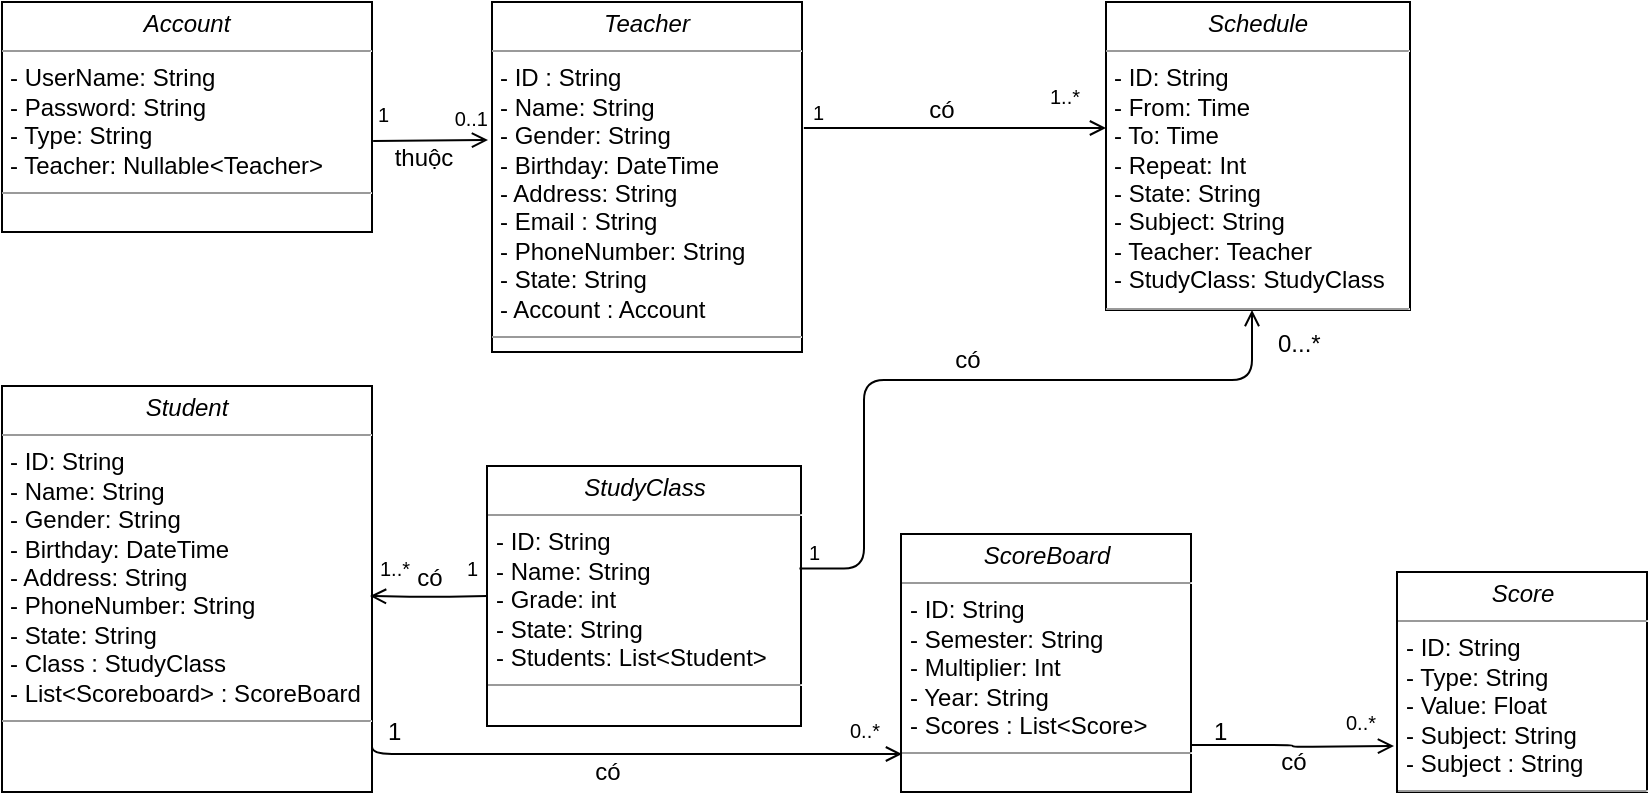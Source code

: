 <mxfile version="12.1.3" type="device" pages="1"><diagram id="LuIpReckIo8VdkSLr2TE" name="Page-1"><mxGraphModel dx="1043" dy="519" grid="0" gridSize="10" guides="1" tooltips="1" connect="1" arrows="1" fold="1" page="1" pageScale="1" pageWidth="850" pageHeight="1100" math="0" shadow="0"><root><mxCell id="0"/><mxCell id="1" parent="0"/><mxCell id="sORzeIYHVhmR1_ON3Qz3-1" value="&lt;p style=&quot;margin: 0px ; margin-top: 4px ; text-align: center&quot;&gt;&lt;i&gt;Account&lt;/i&gt;&lt;/p&gt;&lt;hr size=&quot;1&quot;&gt;&lt;p style=&quot;margin: 0px ; margin-left: 4px&quot;&gt;&lt;span&gt;- UserName: String&lt;/span&gt;&lt;br&gt;&lt;/p&gt;&lt;p style=&quot;margin: 0px ; margin-left: 4px&quot;&gt;- Password: String&lt;/p&gt;&lt;p style=&quot;margin: 0px ; margin-left: 4px&quot;&gt;- Type: String&lt;/p&gt;&lt;p style=&quot;margin: 0px ; margin-left: 4px&quot;&gt;- Teacher: Nullable&amp;lt;Teacher&amp;gt;&lt;/p&gt;&lt;hr size=&quot;1&quot;&gt;&lt;p style=&quot;margin: 0px ; margin-left: 4px&quot;&gt;&lt;br&gt;&lt;br&gt;&lt;/p&gt;" style="verticalAlign=top;align=left;overflow=fill;fontSize=12;fontFamily=Helvetica;html=1;rounded=0;shadow=0;comic=0;labelBackgroundColor=none;strokeColor=#000000;strokeWidth=1;fillColor=#ffffff;" vertex="1" parent="1"><mxGeometry width="185" height="115" as="geometry"/></mxCell><mxCell id="sORzeIYHVhmR1_ON3Qz3-2" value="&lt;p style=&quot;margin: 0px ; margin-top: 4px ; text-align: center&quot;&gt;&lt;i&gt;Teacher&lt;/i&gt;&lt;/p&gt;&lt;hr size=&quot;1&quot;&gt;&lt;p style=&quot;margin: 0px ; margin-left: 4px&quot;&gt;- ID : String&lt;/p&gt;&lt;p style=&quot;margin: 0px ; margin-left: 4px&quot;&gt;- Name: String&lt;/p&gt;&lt;p style=&quot;margin: 0px ; margin-left: 4px&quot;&gt;- Gender: String&lt;/p&gt;&lt;p style=&quot;margin: 0px ; margin-left: 4px&quot;&gt;- Birthday: DateTime&lt;/p&gt;&lt;p style=&quot;margin: 0px ; margin-left: 4px&quot;&gt;- Address: String&lt;/p&gt;&lt;p style=&quot;margin: 0px ; margin-left: 4px&quot;&gt;- Email : String&lt;/p&gt;&lt;p style=&quot;margin: 0px ; margin-left: 4px&quot;&gt;- PhoneNumber: String&lt;/p&gt;&lt;p style=&quot;margin: 0px ; margin-left: 4px&quot;&gt;- State: String&lt;/p&gt;&lt;p style=&quot;margin: 0px ; margin-left: 4px&quot;&gt;&lt;span&gt;- Account : Account&lt;/span&gt;&lt;br&gt;&lt;/p&gt;&lt;hr size=&quot;1&quot;&gt;&lt;p style=&quot;margin: 0px ; margin-left: 4px&quot;&gt;&lt;br&gt;&lt;br&gt;&lt;/p&gt;" style="verticalAlign=top;align=left;overflow=fill;fontSize=12;fontFamily=Helvetica;html=1;rounded=0;shadow=0;comic=0;labelBackgroundColor=none;strokeColor=#000000;strokeWidth=1;fillColor=#ffffff;" vertex="1" parent="1"><mxGeometry x="245" width="155" height="175" as="geometry"/></mxCell><mxCell id="sORzeIYHVhmR1_ON3Qz3-3" value="&lt;p style=&quot;margin: 0px ; margin-top: 4px ; text-align: center&quot;&gt;&lt;i&gt;Schedule&lt;/i&gt;&lt;/p&gt;&lt;hr size=&quot;1&quot;&gt;&lt;p style=&quot;margin: 0px ; margin-left: 4px&quot;&gt;- ID: String&lt;/p&gt;&lt;p style=&quot;margin: 0px ; margin-left: 4px&quot;&gt;- From: Time&lt;/p&gt;&lt;p style=&quot;margin: 0px ; margin-left: 4px&quot;&gt;- To: Time&lt;/p&gt;&lt;p style=&quot;margin: 0px ; margin-left: 4px&quot;&gt;- Repeat: Int&lt;/p&gt;&lt;p style=&quot;margin: 0px ; margin-left: 4px&quot;&gt;- State: String&lt;/p&gt;&lt;p style=&quot;margin: 0px ; margin-left: 4px&quot;&gt;- Subject: String&lt;/p&gt;&lt;p style=&quot;margin: 0px ; margin-left: 4px&quot;&gt;- Teacher: Teacher&lt;/p&gt;&lt;p style=&quot;margin: 0px ; margin-left: 4px&quot;&gt;- StudyClass: StudyClass&lt;/p&gt;&lt;hr size=&quot;1&quot;&gt;&lt;p style=&quot;margin: 0px ; margin-left: 4px&quot;&gt;&lt;br&gt;&lt;br&gt;&lt;/p&gt;" style="verticalAlign=top;align=left;overflow=fill;fontSize=12;fontFamily=Helvetica;html=1;rounded=0;shadow=0;comic=0;labelBackgroundColor=none;strokeColor=#000000;strokeWidth=1;fillColor=#ffffff;" vertex="1" parent="1"><mxGeometry x="552" width="152" height="154" as="geometry"/></mxCell><mxCell id="sORzeIYHVhmR1_ON3Qz3-4" value="&lt;p style=&quot;margin: 0px ; margin-top: 4px ; text-align: center&quot;&gt;&lt;i&gt;ScoreBoard&lt;/i&gt;&lt;/p&gt;&lt;hr size=&quot;1&quot;&gt;&lt;p style=&quot;margin: 0px ; margin-left: 4px&quot;&gt;- ID: String&lt;/p&gt;&lt;p style=&quot;margin: 0px ; margin-left: 4px&quot;&gt;- Semester: String&lt;/p&gt;&lt;p style=&quot;margin: 0px ; margin-left: 4px&quot;&gt;- Multiplier: Int&lt;/p&gt;&lt;p style=&quot;margin: 0px ; margin-left: 4px&quot;&gt;- Year: String&lt;/p&gt;&lt;p style=&quot;margin: 0px ; margin-left: 4px&quot;&gt;- Scores : List&amp;lt;Score&amp;gt;&lt;/p&gt;&lt;hr size=&quot;1&quot;&gt;&lt;p style=&quot;margin: 0px ; margin-left: 4px&quot;&gt;&lt;br&gt;&lt;br&gt;&lt;/p&gt;" style="verticalAlign=top;align=left;overflow=fill;fontSize=12;fontFamily=Helvetica;html=1;rounded=0;shadow=0;comic=0;labelBackgroundColor=none;strokeColor=#000000;strokeWidth=1;fillColor=#ffffff;" vertex="1" parent="1"><mxGeometry x="449.5" y="266" width="145" height="129" as="geometry"/></mxCell><mxCell id="sORzeIYHVhmR1_ON3Qz3-5" value="&lt;p style=&quot;margin: 0px ; margin-top: 4px ; text-align: center&quot;&gt;&lt;i&gt;Score&lt;/i&gt;&lt;/p&gt;&lt;hr size=&quot;1&quot;&gt;&lt;p style=&quot;margin: 0px ; margin-left: 4px&quot;&gt;- ID: String&lt;/p&gt;&lt;p style=&quot;margin: 0px ; margin-left: 4px&quot;&gt;- Type: String&lt;/p&gt;&lt;p style=&quot;margin: 0px ; margin-left: 4px&quot;&gt;- Value: Float&lt;/p&gt;&lt;p style=&quot;margin: 0px ; margin-left: 4px&quot;&gt;- Subject: String&lt;/p&gt;&lt;p style=&quot;margin: 0px ; margin-left: 4px&quot;&gt;- Subject : String&lt;br&gt;&lt;/p&gt;&lt;hr size=&quot;1&quot;&gt;&lt;p style=&quot;margin: 0px ; margin-left: 4px&quot;&gt;&lt;br&gt;&lt;br&gt;&lt;/p&gt;" style="verticalAlign=top;align=left;overflow=fill;fontSize=12;fontFamily=Helvetica;html=1;rounded=0;shadow=0;comic=0;labelBackgroundColor=none;strokeColor=#000000;strokeWidth=1;fillColor=#ffffff;" vertex="1" parent="1"><mxGeometry x="697.5" y="285" width="125" height="110" as="geometry"/></mxCell><mxCell id="sORzeIYHVhmR1_ON3Qz3-6" value="&lt;p style=&quot;margin: 0px ; margin-top: 4px ; text-align: center&quot;&gt;&lt;i&gt;Student&lt;/i&gt;&lt;/p&gt;&lt;hr size=&quot;1&quot;&gt;&lt;p style=&quot;margin: 0px ; margin-left: 4px&quot;&gt;- ID: String&lt;/p&gt;&lt;p style=&quot;margin: 0px ; margin-left: 4px&quot;&gt;- Name: String&lt;/p&gt;&lt;p style=&quot;margin: 0px ; margin-left: 4px&quot;&gt;- Gender: String&lt;/p&gt;&lt;p style=&quot;margin: 0px ; margin-left: 4px&quot;&gt;- Birthday: DateTime&lt;/p&gt;&lt;p style=&quot;margin: 0px ; margin-left: 4px&quot;&gt;- Address: String&lt;/p&gt;&lt;p style=&quot;margin: 0px ; margin-left: 4px&quot;&gt;- PhoneNumber: String&lt;/p&gt;&lt;p style=&quot;margin: 0px ; margin-left: 4px&quot;&gt;- State: String&lt;/p&gt;&lt;p style=&quot;margin: 0px ; margin-left: 4px&quot;&gt;- Class : StudyClass&lt;/p&gt;&lt;p style=&quot;margin: 0px ; margin-left: 4px&quot;&gt;&lt;span&gt;- List&amp;lt;Scoreboard&amp;gt; : ScoreBoard&lt;/span&gt;&lt;/p&gt;&lt;hr size=&quot;1&quot;&gt;&lt;p style=&quot;margin: 0px ; margin-left: 4px&quot;&gt;&lt;br&gt;&lt;br&gt;&lt;/p&gt;" style="verticalAlign=top;align=left;overflow=fill;fontSize=12;fontFamily=Helvetica;html=1;rounded=0;shadow=0;comic=0;labelBackgroundColor=none;strokeColor=#000000;strokeWidth=1;fillColor=#ffffff;" vertex="1" parent="1"><mxGeometry y="192" width="185" height="203" as="geometry"/></mxCell><mxCell id="sORzeIYHVhmR1_ON3Qz3-7" value="&lt;p style=&quot;margin: 0px ; margin-top: 4px ; text-align: center&quot;&gt;&lt;i&gt;StudyClass&lt;/i&gt;&lt;/p&gt;&lt;hr size=&quot;1&quot;&gt;&lt;p style=&quot;margin: 0px ; margin-left: 4px&quot;&gt;- ID: String&lt;/p&gt;&lt;p style=&quot;margin: 0px ; margin-left: 4px&quot;&gt;- Name: String&lt;/p&gt;&lt;p style=&quot;margin: 0px ; margin-left: 4px&quot;&gt;- Grade: int&lt;/p&gt;&lt;p style=&quot;margin: 0px ; margin-left: 4px&quot;&gt;- State: String&lt;/p&gt;&lt;p style=&quot;margin: 0px ; margin-left: 4px&quot;&gt;- Students: List&amp;lt;Student&amp;gt;&amp;nbsp;&lt;/p&gt;&lt;hr size=&quot;1&quot;&gt;&lt;p style=&quot;margin: 0px ; margin-left: 4px&quot;&gt;&lt;br&gt;&lt;br&gt;&lt;/p&gt;" style="verticalAlign=top;align=left;overflow=fill;fontSize=12;fontFamily=Helvetica;html=1;rounded=0;shadow=0;comic=0;labelBackgroundColor=none;strokeColor=#000000;strokeWidth=1;fillColor=#ffffff;" vertex="1" parent="1"><mxGeometry x="242.5" y="232" width="157" height="130" as="geometry"/></mxCell><mxCell id="sORzeIYHVhmR1_ON3Qz3-8" value="" style="endArrow=open;html=1;edgeStyle=orthogonalEdgeStyle;strokeColor=#000000;exitX=1.003;exitY=0.604;exitDx=0;exitDy=0;exitPerimeter=0;endFill=0;" edge="1" parent="1" source="sORzeIYHVhmR1_ON3Qz3-1"><mxGeometry relative="1" as="geometry"><mxPoint x="184" y="69" as="sourcePoint"/><mxPoint x="243" y="69" as="targetPoint"/></mxGeometry></mxCell><mxCell id="sORzeIYHVhmR1_ON3Qz3-9" value="1" style="resizable=0;html=1;align=left;verticalAlign=bottom;labelBackgroundColor=#ffffff;fontSize=10;" connectable="0" vertex="1" parent="sORzeIYHVhmR1_ON3Qz3-8"><mxGeometry x="-1" relative="1" as="geometry"><mxPoint x="0.5" y="-5" as="offset"/></mxGeometry></mxCell><mxCell id="sORzeIYHVhmR1_ON3Qz3-10" value="0..1" style="resizable=0;html=1;align=right;verticalAlign=bottom;labelBackgroundColor=#ffffff;fontSize=10;" connectable="0" vertex="1" parent="sORzeIYHVhmR1_ON3Qz3-8"><mxGeometry x="1" relative="1" as="geometry"><mxPoint y="-2" as="offset"/></mxGeometry></mxCell><mxCell id="sORzeIYHVhmR1_ON3Qz3-11" value="" style="endArrow=none;html=1;edgeStyle=orthogonalEdgeStyle;strokeColor=#000000;startArrow=open;startFill=0;fillColor=#f5f5f5;entryX=1.006;entryY=0.36;entryDx=0;entryDy=0;entryPerimeter=0;" edge="1" parent="1" target="sORzeIYHVhmR1_ON3Qz3-2"><mxGeometry relative="1" as="geometry"><mxPoint x="552" y="63" as="sourcePoint"/><mxPoint x="439" y="63" as="targetPoint"/><Array as="points"><mxPoint x="552" y="63"/></Array></mxGeometry></mxCell><mxCell id="sORzeIYHVhmR1_ON3Qz3-12" value="1..*" style="resizable=0;html=1;align=left;verticalAlign=bottom;labelBackgroundColor=#ffffff;fontSize=10;" connectable="0" vertex="1" parent="sORzeIYHVhmR1_ON3Qz3-11"><mxGeometry x="-1" relative="1" as="geometry"><mxPoint x="-30" y="-7.5" as="offset"/></mxGeometry></mxCell><mxCell id="sORzeIYHVhmR1_ON3Qz3-13" value="1" style="resizable=0;html=1;align=right;verticalAlign=bottom;labelBackgroundColor=#ffffff;fontSize=10;" connectable="0" vertex="1" parent="sORzeIYHVhmR1_ON3Qz3-11"><mxGeometry x="1" relative="1" as="geometry"><mxPoint x="10.5" as="offset"/></mxGeometry></mxCell><mxCell id="sORzeIYHVhmR1_ON3Qz3-14" value="" style="endArrow=none;html=1;edgeStyle=orthogonalEdgeStyle;strokeColor=#000000;entryX=0.995;entryY=0.394;entryDx=0;entryDy=0;entryPerimeter=0;startArrow=open;startFill=0;" edge="1" parent="1" target="sORzeIYHVhmR1_ON3Qz3-7"><mxGeometry relative="1" as="geometry"><mxPoint x="625" y="154" as="sourcePoint"/><mxPoint x="409.345" y="167.034" as="targetPoint"/><Array as="points"><mxPoint x="625" y="189"/><mxPoint x="431" y="189"/><mxPoint x="431" y="283"/></Array></mxGeometry></mxCell><mxCell id="sORzeIYHVhmR1_ON3Qz3-15" value="1" style="resizable=0;html=1;align=right;verticalAlign=bottom;labelBackgroundColor=#ffffff;fontSize=10;" connectable="0" vertex="1" parent="sORzeIYHVhmR1_ON3Qz3-14"><mxGeometry x="1" relative="1" as="geometry"><mxPoint x="10.5" as="offset"/></mxGeometry></mxCell><mxCell id="sORzeIYHVhmR1_ON3Qz3-16" value="" style="endArrow=none;html=1;edgeStyle=orthogonalEdgeStyle;strokeColor=#000000;startArrow=open;startFill=0;" edge="1" parent="1" target="sORzeIYHVhmR1_ON3Qz3-7"><mxGeometry relative="1" as="geometry"><mxPoint x="184" y="297" as="sourcePoint"/><mxPoint x="409.345" y="167.034" as="targetPoint"/><Array as="points"/></mxGeometry></mxCell><mxCell id="sORzeIYHVhmR1_ON3Qz3-17" value="1..*" style="resizable=0;html=1;align=left;verticalAlign=bottom;labelBackgroundColor=#ffffff;fontSize=10;" connectable="0" vertex="1" parent="sORzeIYHVhmR1_ON3Qz3-16"><mxGeometry x="-1" relative="1" as="geometry"><mxPoint x="2.5" y="-5.5" as="offset"/></mxGeometry></mxCell><mxCell id="sORzeIYHVhmR1_ON3Qz3-18" value="1" style="resizable=0;html=1;align=right;verticalAlign=bottom;labelBackgroundColor=#ffffff;fontSize=10;" connectable="0" vertex="1" parent="sORzeIYHVhmR1_ON3Qz3-16"><mxGeometry x="1" relative="1" as="geometry"><mxPoint x="-4" y="-5.5" as="offset"/></mxGeometry></mxCell><mxCell id="sORzeIYHVhmR1_ON3Qz3-19" value="" style="endArrow=none;html=1;edgeStyle=orthogonalEdgeStyle;strokeColor=#000000;entryX=1;entryY=0.871;entryDx=0;entryDy=0;entryPerimeter=0;startArrow=open;startFill=0;" edge="1" parent="1" target="sORzeIYHVhmR1_ON3Qz3-6"><mxGeometry relative="1" as="geometry"><mxPoint x="450" y="376" as="sourcePoint"/><mxPoint x="409.345" y="167.034" as="targetPoint"/><Array as="points"><mxPoint x="450" y="376"/></Array></mxGeometry></mxCell><mxCell id="sORzeIYHVhmR1_ON3Qz3-20" value="0..*" style="resizable=0;html=1;align=left;verticalAlign=bottom;labelBackgroundColor=#ffffff;fontSize=10;" connectable="0" vertex="1" parent="sORzeIYHVhmR1_ON3Qz3-19"><mxGeometry x="-1" relative="1" as="geometry"><mxPoint x="-28" y="-4" as="offset"/></mxGeometry></mxCell><mxCell id="sORzeIYHVhmR1_ON3Qz3-21" value="" style="endArrow=none;html=1;edgeStyle=orthogonalEdgeStyle;strokeColor=#000000;entryX=1;entryY=0.818;entryDx=0;entryDy=0;entryPerimeter=0;startArrow=open;startFill=0;" edge="1" parent="1" target="sORzeIYHVhmR1_ON3Qz3-4"><mxGeometry relative="1" as="geometry"><mxPoint x="696" y="372" as="sourcePoint"/><mxPoint x="419.345" y="177.034" as="targetPoint"/><Array as="points"/></mxGeometry></mxCell><mxCell id="sORzeIYHVhmR1_ON3Qz3-22" value="0..*" style="resizable=0;html=1;align=left;verticalAlign=bottom;labelBackgroundColor=#ffffff;fontSize=10;" connectable="0" vertex="1" parent="sORzeIYHVhmR1_ON3Qz3-21"><mxGeometry x="-1" relative="1" as="geometry"><mxPoint x="-26" y="-3.5" as="offset"/></mxGeometry></mxCell><mxCell id="sORzeIYHVhmR1_ON3Qz3-23" value="1" style="text;html=1;resizable=0;points=[];autosize=1;align=left;verticalAlign=top;spacingTop=-4;" vertex="1" parent="1"><mxGeometry x="604" y="355" width="16" height="14" as="geometry"/></mxCell><mxCell id="sORzeIYHVhmR1_ON3Qz3-24" value="0...*" style="text;html=1;resizable=0;points=[];autosize=1;align=left;verticalAlign=top;spacingTop=-4;" vertex="1" parent="1"><mxGeometry x="636" y="161" width="32" height="14" as="geometry"/></mxCell><mxCell id="sORzeIYHVhmR1_ON3Qz3-25" value="1" style="text;html=1;resizable=0;points=[];autosize=1;align=left;verticalAlign=top;spacingTop=-4;" vertex="1" parent="1"><mxGeometry x="190.5" y="355" width="16" height="14" as="geometry"/></mxCell><mxCell id="sORzeIYHVhmR1_ON3Qz3-28" value="thuộc" style="text;html=1;strokeColor=none;fillColor=none;align=center;verticalAlign=middle;whiteSpace=wrap;rounded=0;" vertex="1" parent="1"><mxGeometry x="190.5" y="67.5" width="40" height="20" as="geometry"/></mxCell><mxCell id="sORzeIYHVhmR1_ON3Qz3-29" value="có" style="text;html=1;strokeColor=none;fillColor=none;align=center;verticalAlign=middle;whiteSpace=wrap;rounded=0;" vertex="1" parent="1"><mxGeometry x="449.5" y="43.5" width="40" height="20" as="geometry"/></mxCell><mxCell id="sORzeIYHVhmR1_ON3Qz3-31" value="có" style="text;html=1;strokeColor=none;fillColor=none;align=center;verticalAlign=middle;whiteSpace=wrap;rounded=0;" vertex="1" parent="1"><mxGeometry x="462.5" y="169" width="40" height="20" as="geometry"/></mxCell><mxCell id="sORzeIYHVhmR1_ON3Qz3-32" value="có" style="text;html=1;strokeColor=none;fillColor=none;align=center;verticalAlign=middle;whiteSpace=wrap;rounded=0;" vertex="1" parent="1"><mxGeometry x="194" y="277.5" width="40" height="20" as="geometry"/></mxCell><mxCell id="sORzeIYHVhmR1_ON3Qz3-38" value="có" style="text;html=1;strokeColor=none;fillColor=none;align=center;verticalAlign=middle;whiteSpace=wrap;rounded=0;" vertex="1" parent="1"><mxGeometry x="282.5" y="375" width="40" height="20" as="geometry"/></mxCell><mxCell id="sORzeIYHVhmR1_ON3Qz3-39" value="có" style="text;html=1;strokeColor=none;fillColor=none;align=center;verticalAlign=middle;whiteSpace=wrap;rounded=0;" vertex="1" parent="1"><mxGeometry x="626" y="370" width="40" height="20" as="geometry"/></mxCell></root></mxGraphModel></diagram></mxfile>